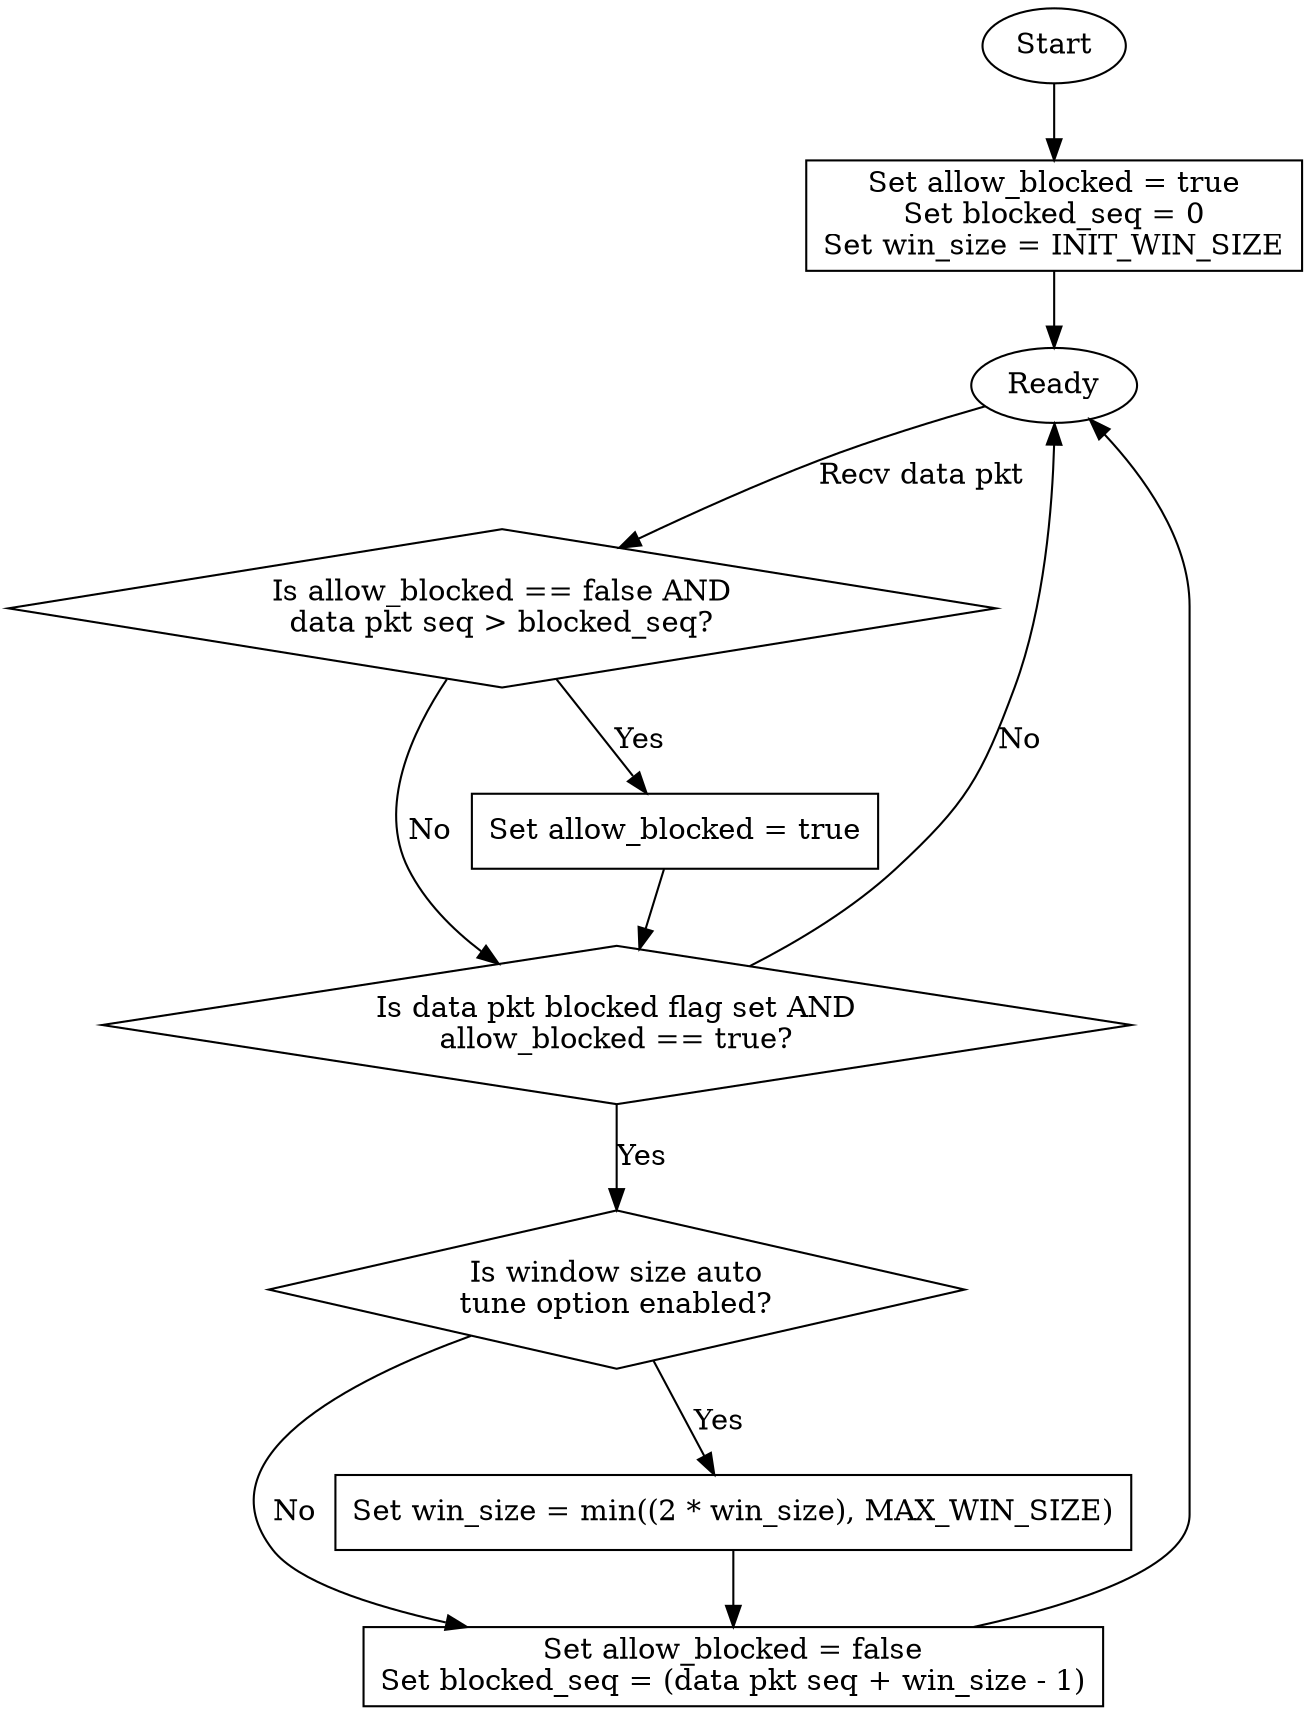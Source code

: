 digraph sliq_window_size {
    strt [ shape = ellipse, label = "Start" ];
    redy [ shape = ellipse, label = "Ready" ];
    init [ shape = box,     label = "Set allow_blocked = true\nSet blocked_seq = 0\nSet win_size = INIT_WIN_SIZE" ];
    blk1 [ shape = box,     label = "Set allow_blocked = true" ];
    blk2 [ shape = box,     label = "Set win_size = min((2 * win_size), MAX_WIN_SIZE)\n" ];
    blk3 [ shape = box,     label = "Set allow_blocked = false\nSet blocked_seq = (data pkt seq + win_size - 1)" ];
    dsc1 [ shape = diamond, label = "Is allow_blocked == false AND\ndata pkt seq > blocked_seq?" ];
    dsc2 [ shape = diamond, label = "Is data pkt blocked flag set AND\nallow_blocked == true?" ];
    dsc3 [ shape = diamond, label = "Is window size auto\ntune option enabled?" ];

    strt -> init;
    init -> redy;
    redy -> dsc1 [ label = "Recv data pkt" ];

    dsc1 -> blk1 [ label = "Yes" ];
    blk1 -> dsc2;
    dsc1 -> dsc2 [ label = "No" ];

    dsc2 -> redy [ label = "No" ];
    dsc2 -> dsc3 [ label = "Yes" ];

    dsc3 -> blk2 [ label = "Yes" ];
    blk2 -> blk3;
    dsc3 -> blk3 [ label = "No" ];
    blk3 -> redy;
}
